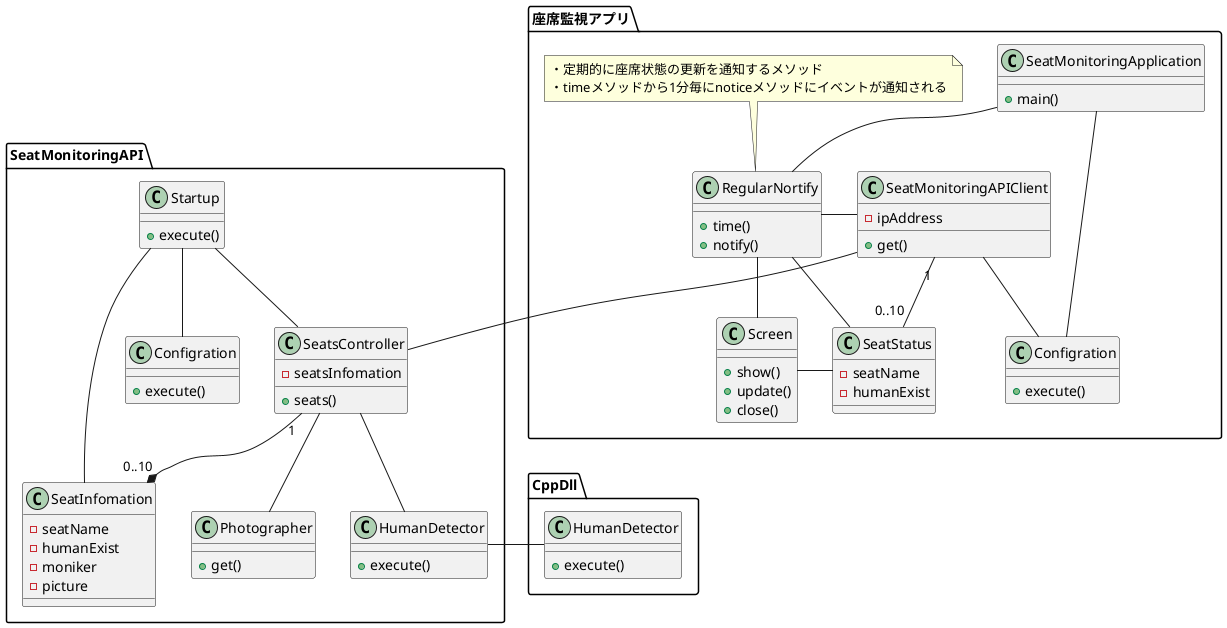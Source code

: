 @startuml クラス図

package 座席監視アプリ {
    class "SeatMonitoringApplication" as SeatMonitoringApplication {
        + main()
    }

	class "Screen" as Screen {
        + show()
        + update()
		+ close()
    }

    class "SeatMonitoringAPIClient" as SeatMonitoringAPIClient {
		- ipAddress
        + get()
    }

    class "RegularNortify" as RegularNortify {
        + time()
        + notify()
    }
        note top of RegularNortify
            ・定期的に座席状態の更新を通知するメソッド
            ・timeメソッドから1分毎にnoticeメソッドにイベントが通知される
        end note

    class "Configration" as ClientConfigration {
        + execute()
    }

    class "SeatStatus" as SeatStatus {
        - seatName
        - humanExist
    }
}

package SeatMonitoringAPI {
    class "Startup" as Startup {
        + execute()
    }
    class "SeatsController" as SeatsController {
        - seatsInfomation
        + seats()
    }

    class "Photographer" as Photographer {
        + get()
    }

    class "HumanDetector" as CsHumanDetector {
        + execute()
    }
    
    class "SeatInfomation" as SeatInfomation {
        - seatName
        - humanExist
        - moniker
        - picture
    }
    
    class "Configration" as ServerConfigration {
        + execute()
    }
}

package CppDll {
    class "HumanDetector" as CppHumanDetector {
        + execute()
    }
}

SeatMonitoringApplication -- ClientConfigration
SeatMonitoringApplication -- RegularNortify
RegularNortify -- Screen
RegularNortify -- SeatStatus
RegularNortify -right- SeatMonitoringAPIClient
Screen -right- SeatStatus
SeatMonitoringAPIClient -- SeatsController
SeatMonitoringAPIClient "1"--"0..10" SeatStatus
SeatMonitoringAPIClient -- ClientConfigration
SeatsController -- Photographer
SeatsController -- CsHumanDetector
SeatsController "1"-down-*"0..10" SeatInfomation
CppHumanDetector -right- CsHumanDetector
Startup -- ServerConfigration
Startup -- SeatsController
Startup -- SeatInfomation

@enduml